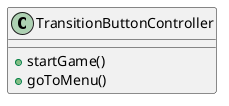 @startuml TransitionButtonController
class TransitionButtonController {
    +startGame()
    +goToMenu()
}
@enduml
